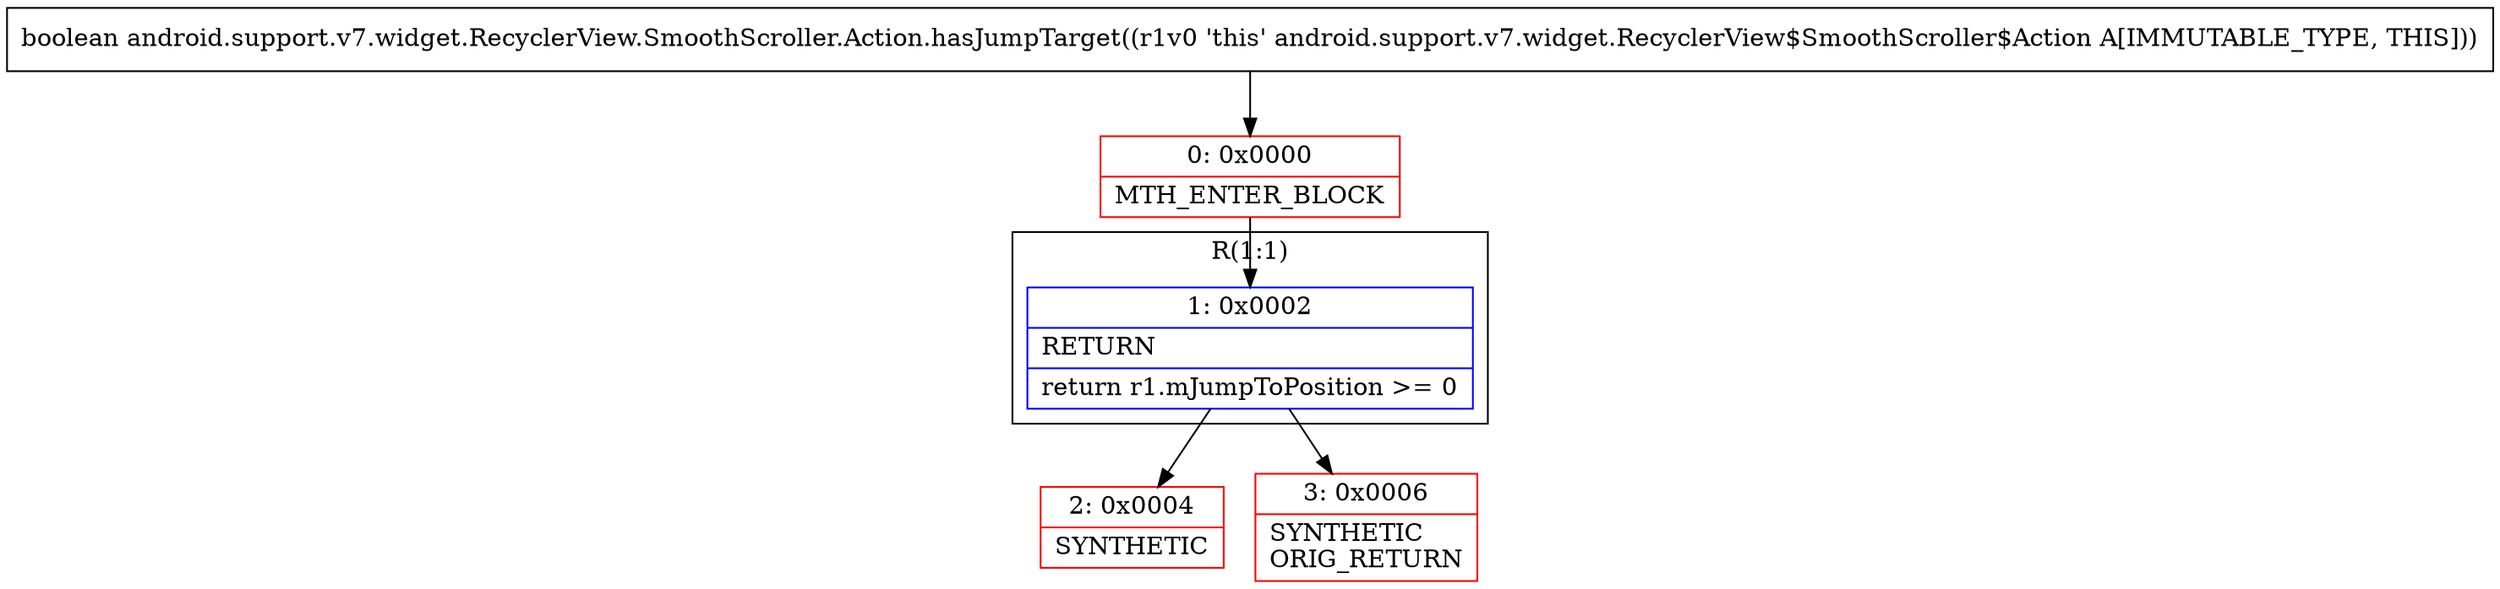digraph "CFG forandroid.support.v7.widget.RecyclerView.SmoothScroller.Action.hasJumpTarget()Z" {
subgraph cluster_Region_694420415 {
label = "R(1:1)";
node [shape=record,color=blue];
Node_1 [shape=record,label="{1\:\ 0x0002|RETURN\l|return r1.mJumpToPosition \>= 0\l}"];
}
Node_0 [shape=record,color=red,label="{0\:\ 0x0000|MTH_ENTER_BLOCK\l}"];
Node_2 [shape=record,color=red,label="{2\:\ 0x0004|SYNTHETIC\l}"];
Node_3 [shape=record,color=red,label="{3\:\ 0x0006|SYNTHETIC\lORIG_RETURN\l}"];
MethodNode[shape=record,label="{boolean android.support.v7.widget.RecyclerView.SmoothScroller.Action.hasJumpTarget((r1v0 'this' android.support.v7.widget.RecyclerView$SmoothScroller$Action A[IMMUTABLE_TYPE, THIS])) }"];
MethodNode -> Node_0;
Node_1 -> Node_2;
Node_1 -> Node_3;
Node_0 -> Node_1;
}

